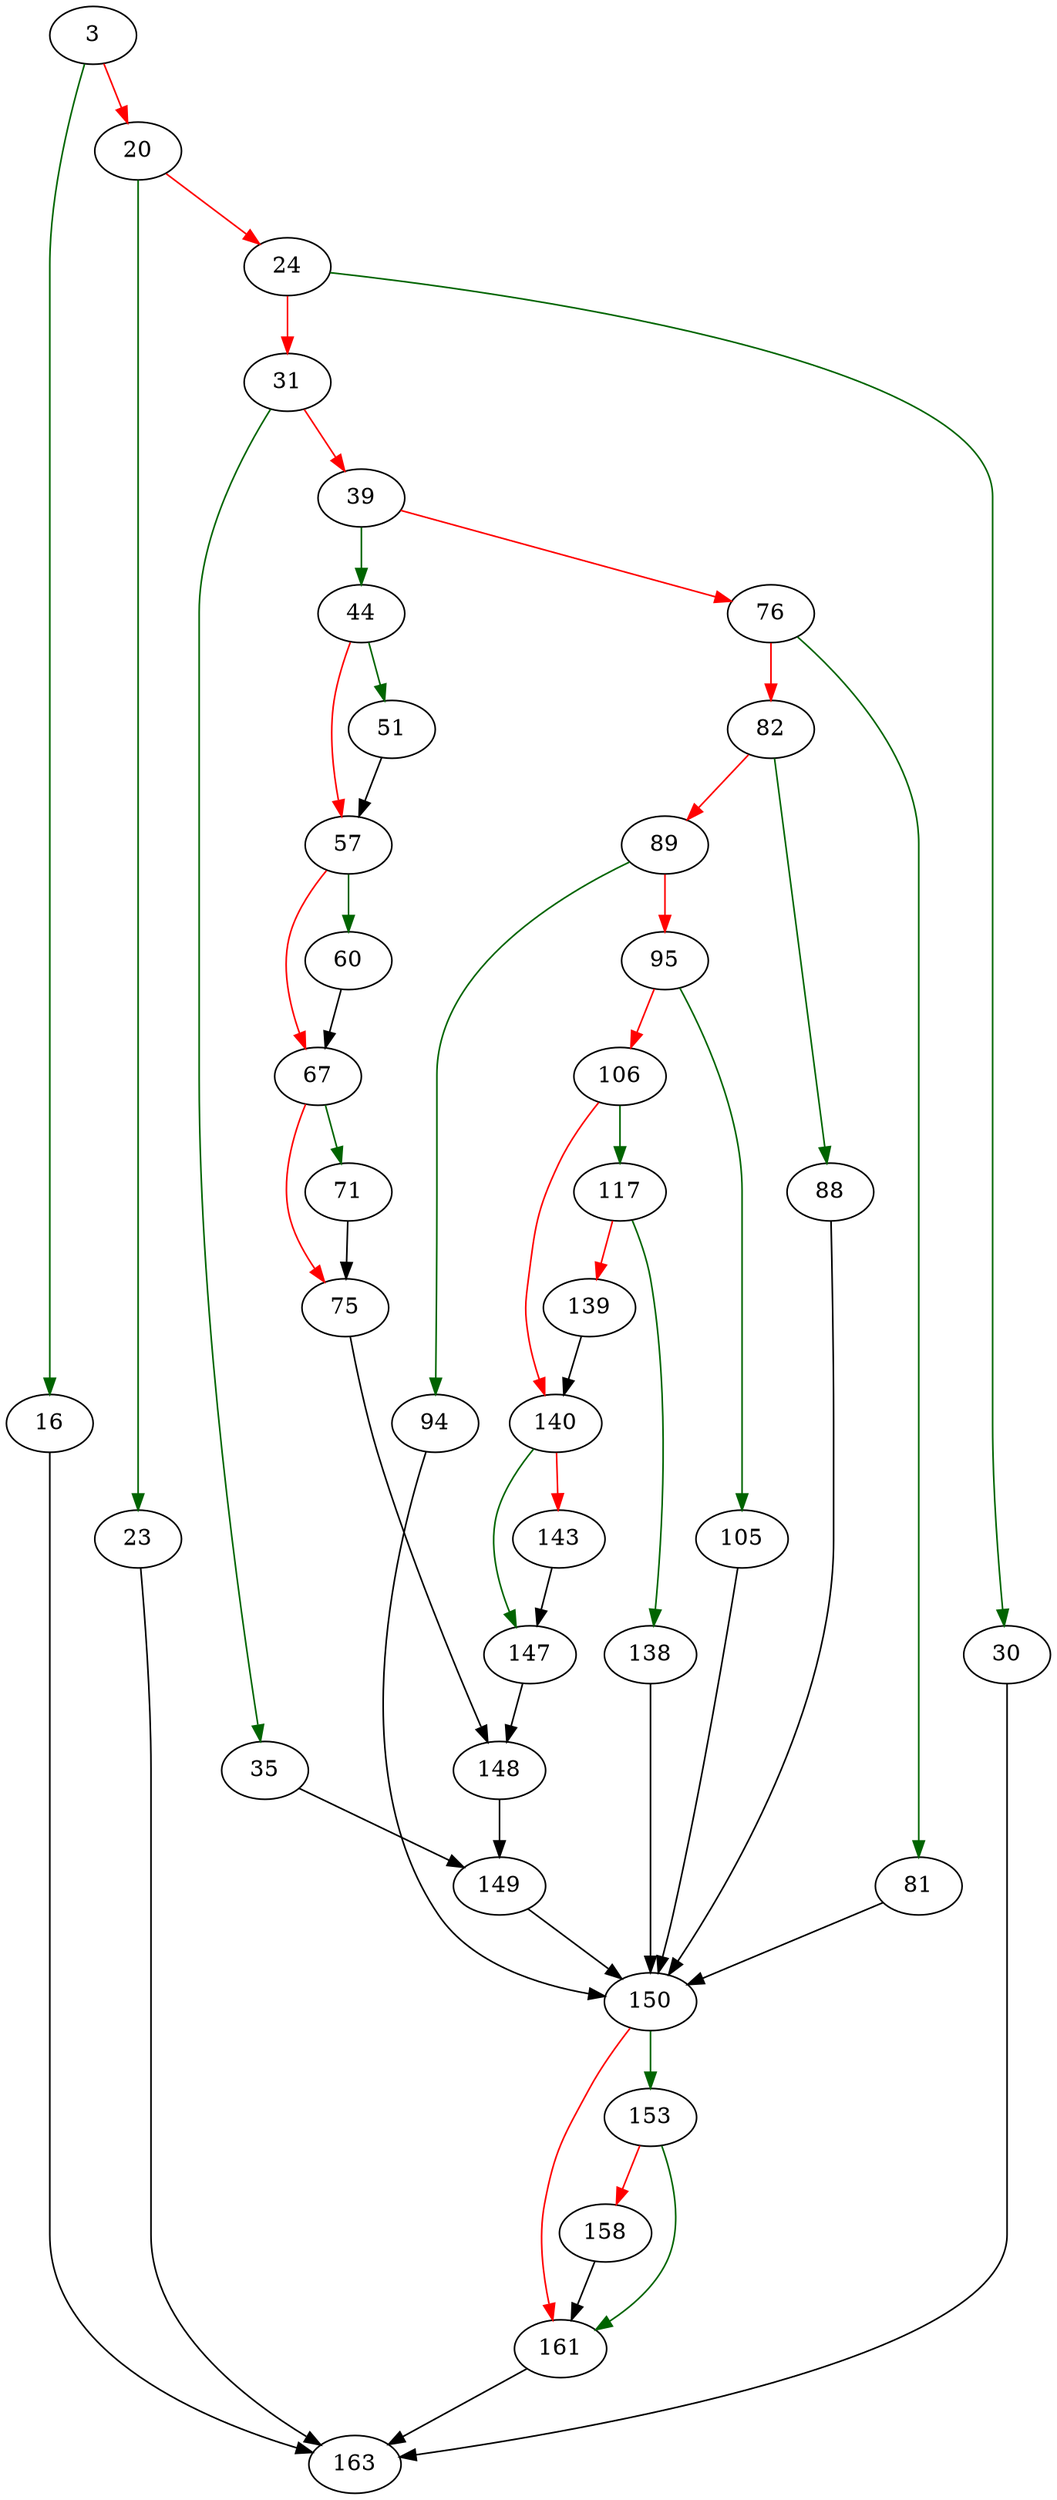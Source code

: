 strict digraph "sqlite3PagerCommitPhaseOne" {
	// Node definitions.
	3 [entry=true];
	16;
	20;
	163;
	23;
	24;
	30;
	31;
	35;
	39;
	149;
	44;
	76;
	51;
	57;
	60;
	67;
	71;
	75;
	148;
	81;
	82;
	150;
	88;
	89;
	94;
	95;
	105;
	106;
	117;
	140;
	138;
	139;
	147;
	143;
	153;
	161;
	158;

	// Edge definitions.
	3 -> 16 [
		color=darkgreen
		cond=true
	];
	3 -> 20 [
		color=red
		cond=false
	];
	16 -> 163;
	20 -> 23 [
		color=darkgreen
		cond=true
	];
	20 -> 24 [
		color=red
		cond=false
	];
	23 -> 163;
	24 -> 30 [
		color=darkgreen
		cond=true
	];
	24 -> 31 [
		color=red
		cond=false
	];
	30 -> 163;
	31 -> 35 [
		color=darkgreen
		cond=true
	];
	31 -> 39 [
		color=red
		cond=false
	];
	35 -> 149;
	39 -> 44 [
		color=darkgreen
		cond=true
	];
	39 -> 76 [
		color=red
		cond=false
	];
	149 -> 150;
	44 -> 51 [
		color=darkgreen
		cond=true
	];
	44 -> 57 [
		color=red
		cond=false
	];
	76 -> 81 [
		color=darkgreen
		cond=true
	];
	76 -> 82 [
		color=red
		cond=false
	];
	51 -> 57;
	57 -> 60 [
		color=darkgreen
		cond=true
	];
	57 -> 67 [
		color=red
		cond=false
	];
	60 -> 67;
	67 -> 71 [
		color=darkgreen
		cond=true
	];
	67 -> 75 [
		color=red
		cond=false
	];
	71 -> 75;
	75 -> 148;
	148 -> 149;
	81 -> 150;
	82 -> 88 [
		color=darkgreen
		cond=true
	];
	82 -> 89 [
		color=red
		cond=false
	];
	150 -> 153 [
		color=darkgreen
		cond=true
	];
	150 -> 161 [
		color=red
		cond=false
	];
	88 -> 150;
	89 -> 94 [
		color=darkgreen
		cond=true
	];
	89 -> 95 [
		color=red
		cond=false
	];
	94 -> 150;
	95 -> 105 [
		color=darkgreen
		cond=true
	];
	95 -> 106 [
		color=red
		cond=false
	];
	105 -> 150;
	106 -> 117 [
		color=darkgreen
		cond=true
	];
	106 -> 140 [
		color=red
		cond=false
	];
	117 -> 138 [
		color=darkgreen
		cond=true
	];
	117 -> 139 [
		color=red
		cond=false
	];
	140 -> 147 [
		color=darkgreen
		cond=true
	];
	140 -> 143 [
		color=red
		cond=false
	];
	138 -> 150;
	139 -> 140;
	147 -> 148;
	143 -> 147;
	153 -> 161 [
		color=darkgreen
		cond=true
	];
	153 -> 158 [
		color=red
		cond=false
	];
	161 -> 163;
	158 -> 161;
}